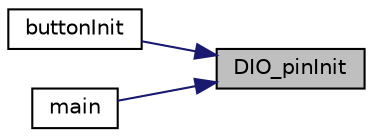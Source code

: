 digraph "DIO_pinInit"
{
 // LATEX_PDF_SIZE
  edge [fontname="Helvetica",fontsize="10",labelfontname="Helvetica",labelfontsize="10"];
  node [fontname="Helvetica",fontsize="10",shape=record];
  rankdir="RL";
  Node1 [label="DIO_pinInit",height=0.2,width=0.4,color="black", fillcolor="grey75", style="filled", fontcolor="black",tooltip="Set the direction of the pin."];
  Node1 -> Node2 [dir="back",color="midnightblue",fontsize="10",style="solid",fontname="Helvetica"];
  Node2 [label="buttonInit",height=0.2,width=0.4,color="black", fillcolor="white", style="filled",URL="$_button_8c.html#a82cb613f80a20f05f9d096ac2886a96a",tooltip=" "];
  Node1 -> Node3 [dir="back",color="midnightblue",fontsize="10",style="solid",fontname="Helvetica"];
  Node3 [label="main",height=0.2,width=0.4,color="black", fillcolor="white", style="filled",URL="$main_8c.html#a840291bc02cba5474a4cb46a9b9566fe",tooltip=" "];
}
